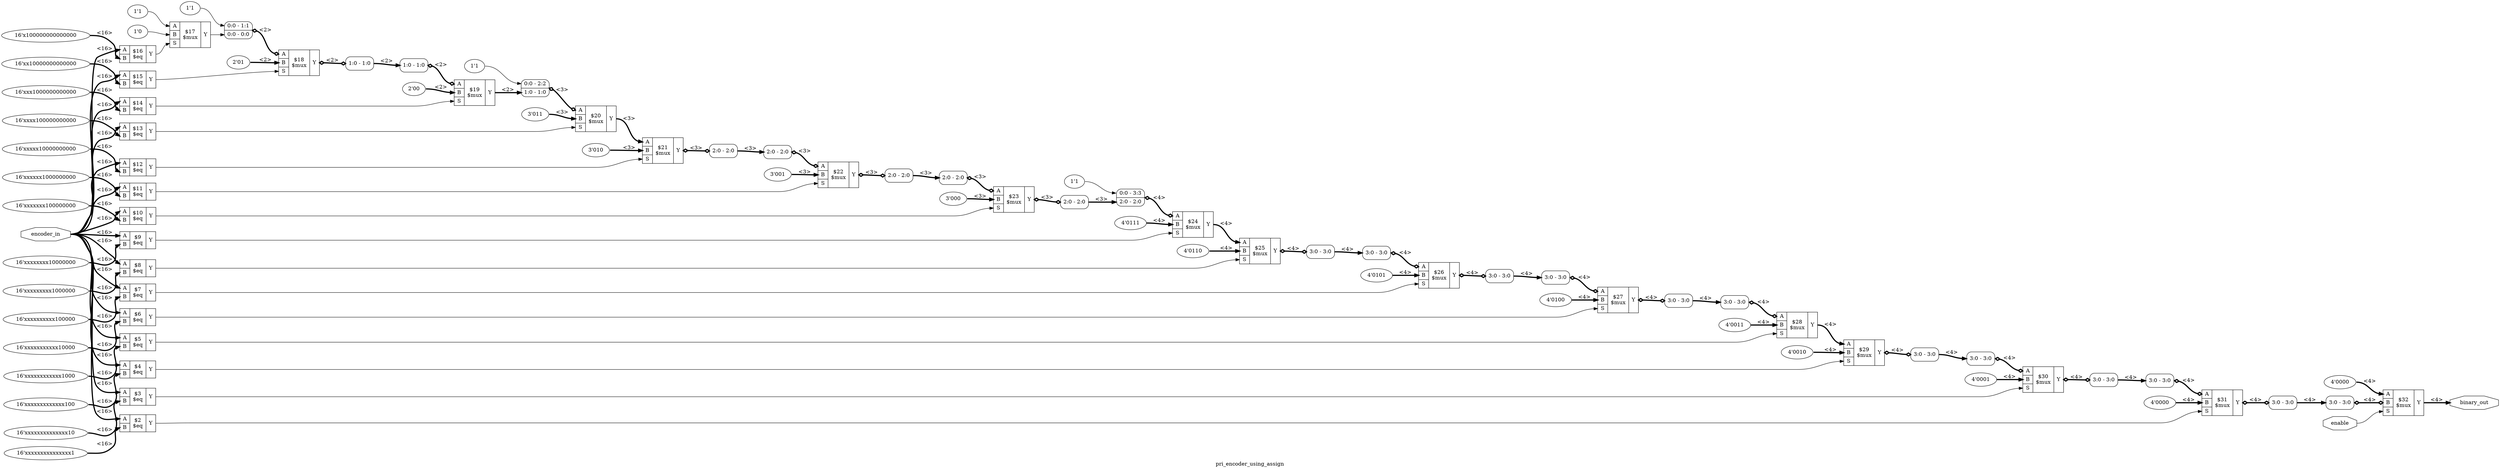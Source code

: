 digraph "pri_encoder_using_assign" {
label="pri_encoder_using_assign";
rankdir="LR";
remincross=true;
n32 [ shape=octagon, label="binary_out", color="black", fontcolor="black" ];
n33 [ shape=octagon, label="enable", color="black", fontcolor="black" ];
n34 [ shape=octagon, label="encoder_in", color="black", fontcolor="black" ];
v0 [ label="16'xxxxxxxxxxxxxxx1" ];
c38 [ shape=record, label="{{<p35> A|<p36> B}|$2\n$eq|{<p37> Y}}" ];
v1 [ label="16'xxxxxxxxxxxxxx10" ];
c39 [ shape=record, label="{{<p35> A|<p36> B}|$3\n$eq|{<p37> Y}}" ];
v2 [ label="16'xxxxxxxxxxxxx100" ];
c40 [ shape=record, label="{{<p35> A|<p36> B}|$4\n$eq|{<p37> Y}}" ];
v3 [ label="16'xxxxxxxxxxxx1000" ];
c41 [ shape=record, label="{{<p35> A|<p36> B}|$5\n$eq|{<p37> Y}}" ];
v4 [ label="16'xxxxxxxxxxx10000" ];
c42 [ shape=record, label="{{<p35> A|<p36> B}|$6\n$eq|{<p37> Y}}" ];
v5 [ label="16'xxxxxxxxxx100000" ];
c43 [ shape=record, label="{{<p35> A|<p36> B}|$7\n$eq|{<p37> Y}}" ];
v6 [ label="16'xxxxxxxxx1000000" ];
c44 [ shape=record, label="{{<p35> A|<p36> B}|$8\n$eq|{<p37> Y}}" ];
v7 [ label="16'xxxxxxxx10000000" ];
c45 [ shape=record, label="{{<p35> A|<p36> B}|$9\n$eq|{<p37> Y}}" ];
v8 [ label="16'xxxxxxx100000000" ];
c46 [ shape=record, label="{{<p35> A|<p36> B}|$10\n$eq|{<p37> Y}}" ];
v9 [ label="16'xxxxxx1000000000" ];
c47 [ shape=record, label="{{<p35> A|<p36> B}|$11\n$eq|{<p37> Y}}" ];
v10 [ label="16'xxxxx10000000000" ];
c48 [ shape=record, label="{{<p35> A|<p36> B}|$12\n$eq|{<p37> Y}}" ];
v11 [ label="16'xxxx100000000000" ];
c49 [ shape=record, label="{{<p35> A|<p36> B}|$13\n$eq|{<p37> Y}}" ];
v12 [ label="16'xxx1000000000000" ];
c50 [ shape=record, label="{{<p35> A|<p36> B}|$14\n$eq|{<p37> Y}}" ];
v13 [ label="16'xx10000000000000" ];
c51 [ shape=record, label="{{<p35> A|<p36> B}|$15\n$eq|{<p37> Y}}" ];
v14 [ label="16'x100000000000000" ];
c52 [ shape=record, label="{{<p35> A|<p36> B}|$16\n$eq|{<p37> Y}}" ];
v15 [ label="1'1" ];
v16 [ label="1'0" ];
c54 [ shape=record, label="{{<p35> A|<p36> B|<p53> S}|$17\n$mux|{<p37> Y}}" ];
v18 [ label="1'1" ];
v19 [ label="2'01" ];
c55 [ shape=record, label="{{<p35> A|<p36> B|<p53> S}|$18\n$mux|{<p37> Y}}" ];
x17 [ shape=record, style=rounded, label="<s1> 0:0 - 1:1 |<s0> 0:0 - 0:0 " ];
x17:e -> c55:p35:w [arrowhead=odiamond, arrowtail=odiamond, dir=both, color="black", style="setlinewidth(3)", label="<2>"];
x20 [ shape=record, style=rounded, label="<s0> 1:0 - 1:0 " ];
c55:p37:e -> x20:w [arrowhead=odiamond, arrowtail=odiamond, dir=both, color="black", style="setlinewidth(3)", label="<2>"];
v22 [ label="2'00" ];
c56 [ shape=record, label="{{<p35> A|<p36> B|<p53> S}|$19\n$mux|{<p37> Y}}" ];
x21 [ shape=record, style=rounded, label="<s0> 1:0 - 1:0 " ];
x21:e -> c56:p35:w [arrowhead=odiamond, arrowtail=odiamond, dir=both, color="black", style="setlinewidth(3)", label="<2>"];
v24 [ label="1'1" ];
v25 [ label="3'011" ];
c57 [ shape=record, label="{{<p35> A|<p36> B|<p53> S}|$20\n$mux|{<p37> Y}}" ];
x23 [ shape=record, style=rounded, label="<s1> 0:0 - 2:2 |<s0> 1:0 - 1:0 " ];
x23:e -> c57:p35:w [arrowhead=odiamond, arrowtail=odiamond, dir=both, color="black", style="setlinewidth(3)", label="<3>"];
v26 [ label="3'010" ];
c58 [ shape=record, label="{{<p35> A|<p36> B|<p53> S}|$21\n$mux|{<p37> Y}}" ];
x27 [ shape=record, style=rounded, label="<s0> 2:0 - 2:0 " ];
c58:p37:e -> x27:w [arrowhead=odiamond, arrowtail=odiamond, dir=both, color="black", style="setlinewidth(3)", label="<3>"];
v29 [ label="3'001" ];
c59 [ shape=record, label="{{<p35> A|<p36> B|<p53> S}|$22\n$mux|{<p37> Y}}" ];
x28 [ shape=record, style=rounded, label="<s0> 2:0 - 2:0 " ];
x28:e -> c59:p35:w [arrowhead=odiamond, arrowtail=odiamond, dir=both, color="black", style="setlinewidth(3)", label="<3>"];
x30 [ shape=record, style=rounded, label="<s0> 2:0 - 2:0 " ];
c59:p37:e -> x30:w [arrowhead=odiamond, arrowtail=odiamond, dir=both, color="black", style="setlinewidth(3)", label="<3>"];
v32 [ label="3'000" ];
c60 [ shape=record, label="{{<p35> A|<p36> B|<p53> S}|$23\n$mux|{<p37> Y}}" ];
x31 [ shape=record, style=rounded, label="<s0> 2:0 - 2:0 " ];
x31:e -> c60:p35:w [arrowhead=odiamond, arrowtail=odiamond, dir=both, color="black", style="setlinewidth(3)", label="<3>"];
x33 [ shape=record, style=rounded, label="<s0> 2:0 - 2:0 " ];
c60:p37:e -> x33:w [arrowhead=odiamond, arrowtail=odiamond, dir=both, color="black", style="setlinewidth(3)", label="<3>"];
v35 [ label="1'1" ];
v36 [ label="4'0111" ];
c61 [ shape=record, label="{{<p35> A|<p36> B|<p53> S}|$24\n$mux|{<p37> Y}}" ];
x34 [ shape=record, style=rounded, label="<s1> 0:0 - 3:3 |<s0> 2:0 - 2:0 " ];
x34:e -> c61:p35:w [arrowhead=odiamond, arrowtail=odiamond, dir=both, color="black", style="setlinewidth(3)", label="<4>"];
v37 [ label="4'0110" ];
c62 [ shape=record, label="{{<p35> A|<p36> B|<p53> S}|$25\n$mux|{<p37> Y}}" ];
x38 [ shape=record, style=rounded, label="<s0> 3:0 - 3:0 " ];
c62:p37:e -> x38:w [arrowhead=odiamond, arrowtail=odiamond, dir=both, color="black", style="setlinewidth(3)", label="<4>"];
v40 [ label="4'0101" ];
c63 [ shape=record, label="{{<p35> A|<p36> B|<p53> S}|$26\n$mux|{<p37> Y}}" ];
x39 [ shape=record, style=rounded, label="<s0> 3:0 - 3:0 " ];
x39:e -> c63:p35:w [arrowhead=odiamond, arrowtail=odiamond, dir=both, color="black", style="setlinewidth(3)", label="<4>"];
x41 [ shape=record, style=rounded, label="<s0> 3:0 - 3:0 " ];
c63:p37:e -> x41:w [arrowhead=odiamond, arrowtail=odiamond, dir=both, color="black", style="setlinewidth(3)", label="<4>"];
v43 [ label="4'0100" ];
c64 [ shape=record, label="{{<p35> A|<p36> B|<p53> S}|$27\n$mux|{<p37> Y}}" ];
x42 [ shape=record, style=rounded, label="<s0> 3:0 - 3:0 " ];
x42:e -> c64:p35:w [arrowhead=odiamond, arrowtail=odiamond, dir=both, color="black", style="setlinewidth(3)", label="<4>"];
x44 [ shape=record, style=rounded, label="<s0> 3:0 - 3:0 " ];
c64:p37:e -> x44:w [arrowhead=odiamond, arrowtail=odiamond, dir=both, color="black", style="setlinewidth(3)", label="<4>"];
v46 [ label="4'0011" ];
c65 [ shape=record, label="{{<p35> A|<p36> B|<p53> S}|$28\n$mux|{<p37> Y}}" ];
x45 [ shape=record, style=rounded, label="<s0> 3:0 - 3:0 " ];
x45:e -> c65:p35:w [arrowhead=odiamond, arrowtail=odiamond, dir=both, color="black", style="setlinewidth(3)", label="<4>"];
v47 [ label="4'0010" ];
c66 [ shape=record, label="{{<p35> A|<p36> B|<p53> S}|$29\n$mux|{<p37> Y}}" ];
x48 [ shape=record, style=rounded, label="<s0> 3:0 - 3:0 " ];
c66:p37:e -> x48:w [arrowhead=odiamond, arrowtail=odiamond, dir=both, color="black", style="setlinewidth(3)", label="<4>"];
v50 [ label="4'0001" ];
c67 [ shape=record, label="{{<p35> A|<p36> B|<p53> S}|$30\n$mux|{<p37> Y}}" ];
x49 [ shape=record, style=rounded, label="<s0> 3:0 - 3:0 " ];
x49:e -> c67:p35:w [arrowhead=odiamond, arrowtail=odiamond, dir=both, color="black", style="setlinewidth(3)", label="<4>"];
x51 [ shape=record, style=rounded, label="<s0> 3:0 - 3:0 " ];
c67:p37:e -> x51:w [arrowhead=odiamond, arrowtail=odiamond, dir=both, color="black", style="setlinewidth(3)", label="<4>"];
v53 [ label="4'0000" ];
c68 [ shape=record, label="{{<p35> A|<p36> B|<p53> S}|$31\n$mux|{<p37> Y}}" ];
x52 [ shape=record, style=rounded, label="<s0> 3:0 - 3:0 " ];
x52:e -> c68:p35:w [arrowhead=odiamond, arrowtail=odiamond, dir=both, color="black", style="setlinewidth(3)", label="<4>"];
x54 [ shape=record, style=rounded, label="<s0> 3:0 - 3:0 " ];
c68:p37:e -> x54:w [arrowhead=odiamond, arrowtail=odiamond, dir=both, color="black", style="setlinewidth(3)", label="<4>"];
v55 [ label="4'0000" ];
c69 [ shape=record, label="{{<p35> A|<p36> B|<p53> S}|$32\n$mux|{<p37> Y}}" ];
x56 [ shape=record, style=rounded, label="<s0> 3:0 - 3:0 " ];
x56:e -> c69:p36:w [arrowhead=odiamond, arrowtail=odiamond, dir=both, color="black", style="setlinewidth(3)", label="<4>"];
c45:p37:e -> c61:p53:w [color="black", label=""];
c46:p37:e -> c60:p53:w [color="black", label=""];
c47:p37:e -> c59:p53:w [color="black", label=""];
c48:p37:e -> c58:p53:w [color="black", label=""];
c49:p37:e -> c57:p53:w [color="black", label=""];
c50:p37:e -> c56:p53:w [color="black", label=""];
c51:p37:e -> c55:p53:w [color="black", label=""];
c52:p37:e -> c54:p53:w [color="black", label=""];
c54:p37:e -> x17:s0:w [color="black", label=""];
c56:p37:e -> x23:s0:w [color="black", style="setlinewidth(3)", label="<2>"];
x20:s0:e -> x21:s0:w [color="black", style="setlinewidth(3)", label="<2>"];
c57:p37:e -> c58:p35:w [color="black", style="setlinewidth(3)", label="<3>"];
x27:s0:e -> x28:s0:w [color="black", style="setlinewidth(3)", label="<3>"];
x30:s0:e -> x31:s0:w [color="black", style="setlinewidth(3)", label="<3>"];
x33:s0:e -> x34:s0:w [color="black", style="setlinewidth(3)", label="<3>"];
c61:p37:e -> c62:p35:w [color="black", style="setlinewidth(3)", label="<4>"];
x38:s0:e -> x39:s0:w [color="black", style="setlinewidth(3)", label="<4>"];
x41:s0:e -> x42:s0:w [color="black", style="setlinewidth(3)", label="<4>"];
x44:s0:e -> x45:s0:w [color="black", style="setlinewidth(3)", label="<4>"];
c65:p37:e -> c66:p35:w [color="black", style="setlinewidth(3)", label="<4>"];
x48:s0:e -> x49:s0:w [color="black", style="setlinewidth(3)", label="<4>"];
c38:p37:e -> c68:p53:w [color="black", label=""];
x51:s0:e -> x52:s0:w [color="black", style="setlinewidth(3)", label="<4>"];
x54:s0:e -> x56:s0:w [color="black", style="setlinewidth(3)", label="<4>"];
c69:p37:e -> n32:w [color="black", style="setlinewidth(3)", label="<4>"];
n33:e -> c69:p53:w [color="black", label=""];
n34:e -> c38:p35:w [color="black", style="setlinewidth(3)", label="<16>"];
n34:e -> c39:p35:w [color="black", style="setlinewidth(3)", label="<16>"];
n34:e -> c40:p35:w [color="black", style="setlinewidth(3)", label="<16>"];
n34:e -> c41:p35:w [color="black", style="setlinewidth(3)", label="<16>"];
n34:e -> c42:p35:w [color="black", style="setlinewidth(3)", label="<16>"];
n34:e -> c43:p35:w [color="black", style="setlinewidth(3)", label="<16>"];
n34:e -> c44:p35:w [color="black", style="setlinewidth(3)", label="<16>"];
n34:e -> c45:p35:w [color="black", style="setlinewidth(3)", label="<16>"];
n34:e -> c46:p35:w [color="black", style="setlinewidth(3)", label="<16>"];
n34:e -> c47:p35:w [color="black", style="setlinewidth(3)", label="<16>"];
n34:e -> c48:p35:w [color="black", style="setlinewidth(3)", label="<16>"];
n34:e -> c49:p35:w [color="black", style="setlinewidth(3)", label="<16>"];
n34:e -> c50:p35:w [color="black", style="setlinewidth(3)", label="<16>"];
n34:e -> c51:p35:w [color="black", style="setlinewidth(3)", label="<16>"];
n34:e -> c52:p35:w [color="black", style="setlinewidth(3)", label="<16>"];
c39:p37:e -> c67:p53:w [color="black", label=""];
c40:p37:e -> c66:p53:w [color="black", label=""];
c41:p37:e -> c65:p53:w [color="black", label=""];
c42:p37:e -> c64:p53:w [color="black", label=""];
c43:p37:e -> c63:p53:w [color="black", label=""];
c44:p37:e -> c62:p53:w [color="black", label=""];
v0:e -> c38:p36:w [color="black", style="setlinewidth(3)", label="<16>"];
v1:e -> c39:p36:w [color="black", style="setlinewidth(3)", label="<16>"];
v10:e -> c48:p36:w [color="black", style="setlinewidth(3)", label="<16>"];
v11:e -> c49:p36:w [color="black", style="setlinewidth(3)", label="<16>"];
v12:e -> c50:p36:w [color="black", style="setlinewidth(3)", label="<16>"];
v13:e -> c51:p36:w [color="black", style="setlinewidth(3)", label="<16>"];
v14:e -> c52:p36:w [color="black", style="setlinewidth(3)", label="<16>"];
v15:e -> c54:p35:w [color="black", label=""];
v16:e -> c54:p36:w [color="black", label=""];
v18:e -> x17:s1:w [color="black", label=""];
v19:e -> c55:p36:w [color="black", style="setlinewidth(3)", label="<2>"];
v2:e -> c40:p36:w [color="black", style="setlinewidth(3)", label="<16>"];
v22:e -> c56:p36:w [color="black", style="setlinewidth(3)", label="<2>"];
v24:e -> x23:s1:w [color="black", label=""];
v25:e -> c57:p36:w [color="black", style="setlinewidth(3)", label="<3>"];
v26:e -> c58:p36:w [color="black", style="setlinewidth(3)", label="<3>"];
v29:e -> c59:p36:w [color="black", style="setlinewidth(3)", label="<3>"];
v3:e -> c41:p36:w [color="black", style="setlinewidth(3)", label="<16>"];
v32:e -> c60:p36:w [color="black", style="setlinewidth(3)", label="<3>"];
v35:e -> x34:s1:w [color="black", label=""];
v36:e -> c61:p36:w [color="black", style="setlinewidth(3)", label="<4>"];
v37:e -> c62:p36:w [color="black", style="setlinewidth(3)", label="<4>"];
v4:e -> c42:p36:w [color="black", style="setlinewidth(3)", label="<16>"];
v40:e -> c63:p36:w [color="black", style="setlinewidth(3)", label="<4>"];
v43:e -> c64:p36:w [color="black", style="setlinewidth(3)", label="<4>"];
v46:e -> c65:p36:w [color="black", style="setlinewidth(3)", label="<4>"];
v47:e -> c66:p36:w [color="black", style="setlinewidth(3)", label="<4>"];
v5:e -> c43:p36:w [color="black", style="setlinewidth(3)", label="<16>"];
v50:e -> c67:p36:w [color="black", style="setlinewidth(3)", label="<4>"];
v53:e -> c68:p36:w [color="black", style="setlinewidth(3)", label="<4>"];
v55:e -> c69:p35:w [color="black", style="setlinewidth(3)", label="<4>"];
v6:e -> c44:p36:w [color="black", style="setlinewidth(3)", label="<16>"];
v7:e -> c45:p36:w [color="black", style="setlinewidth(3)", label="<16>"];
v8:e -> c46:p36:w [color="black", style="setlinewidth(3)", label="<16>"];
v9:e -> c47:p36:w [color="black", style="setlinewidth(3)", label="<16>"];
}
